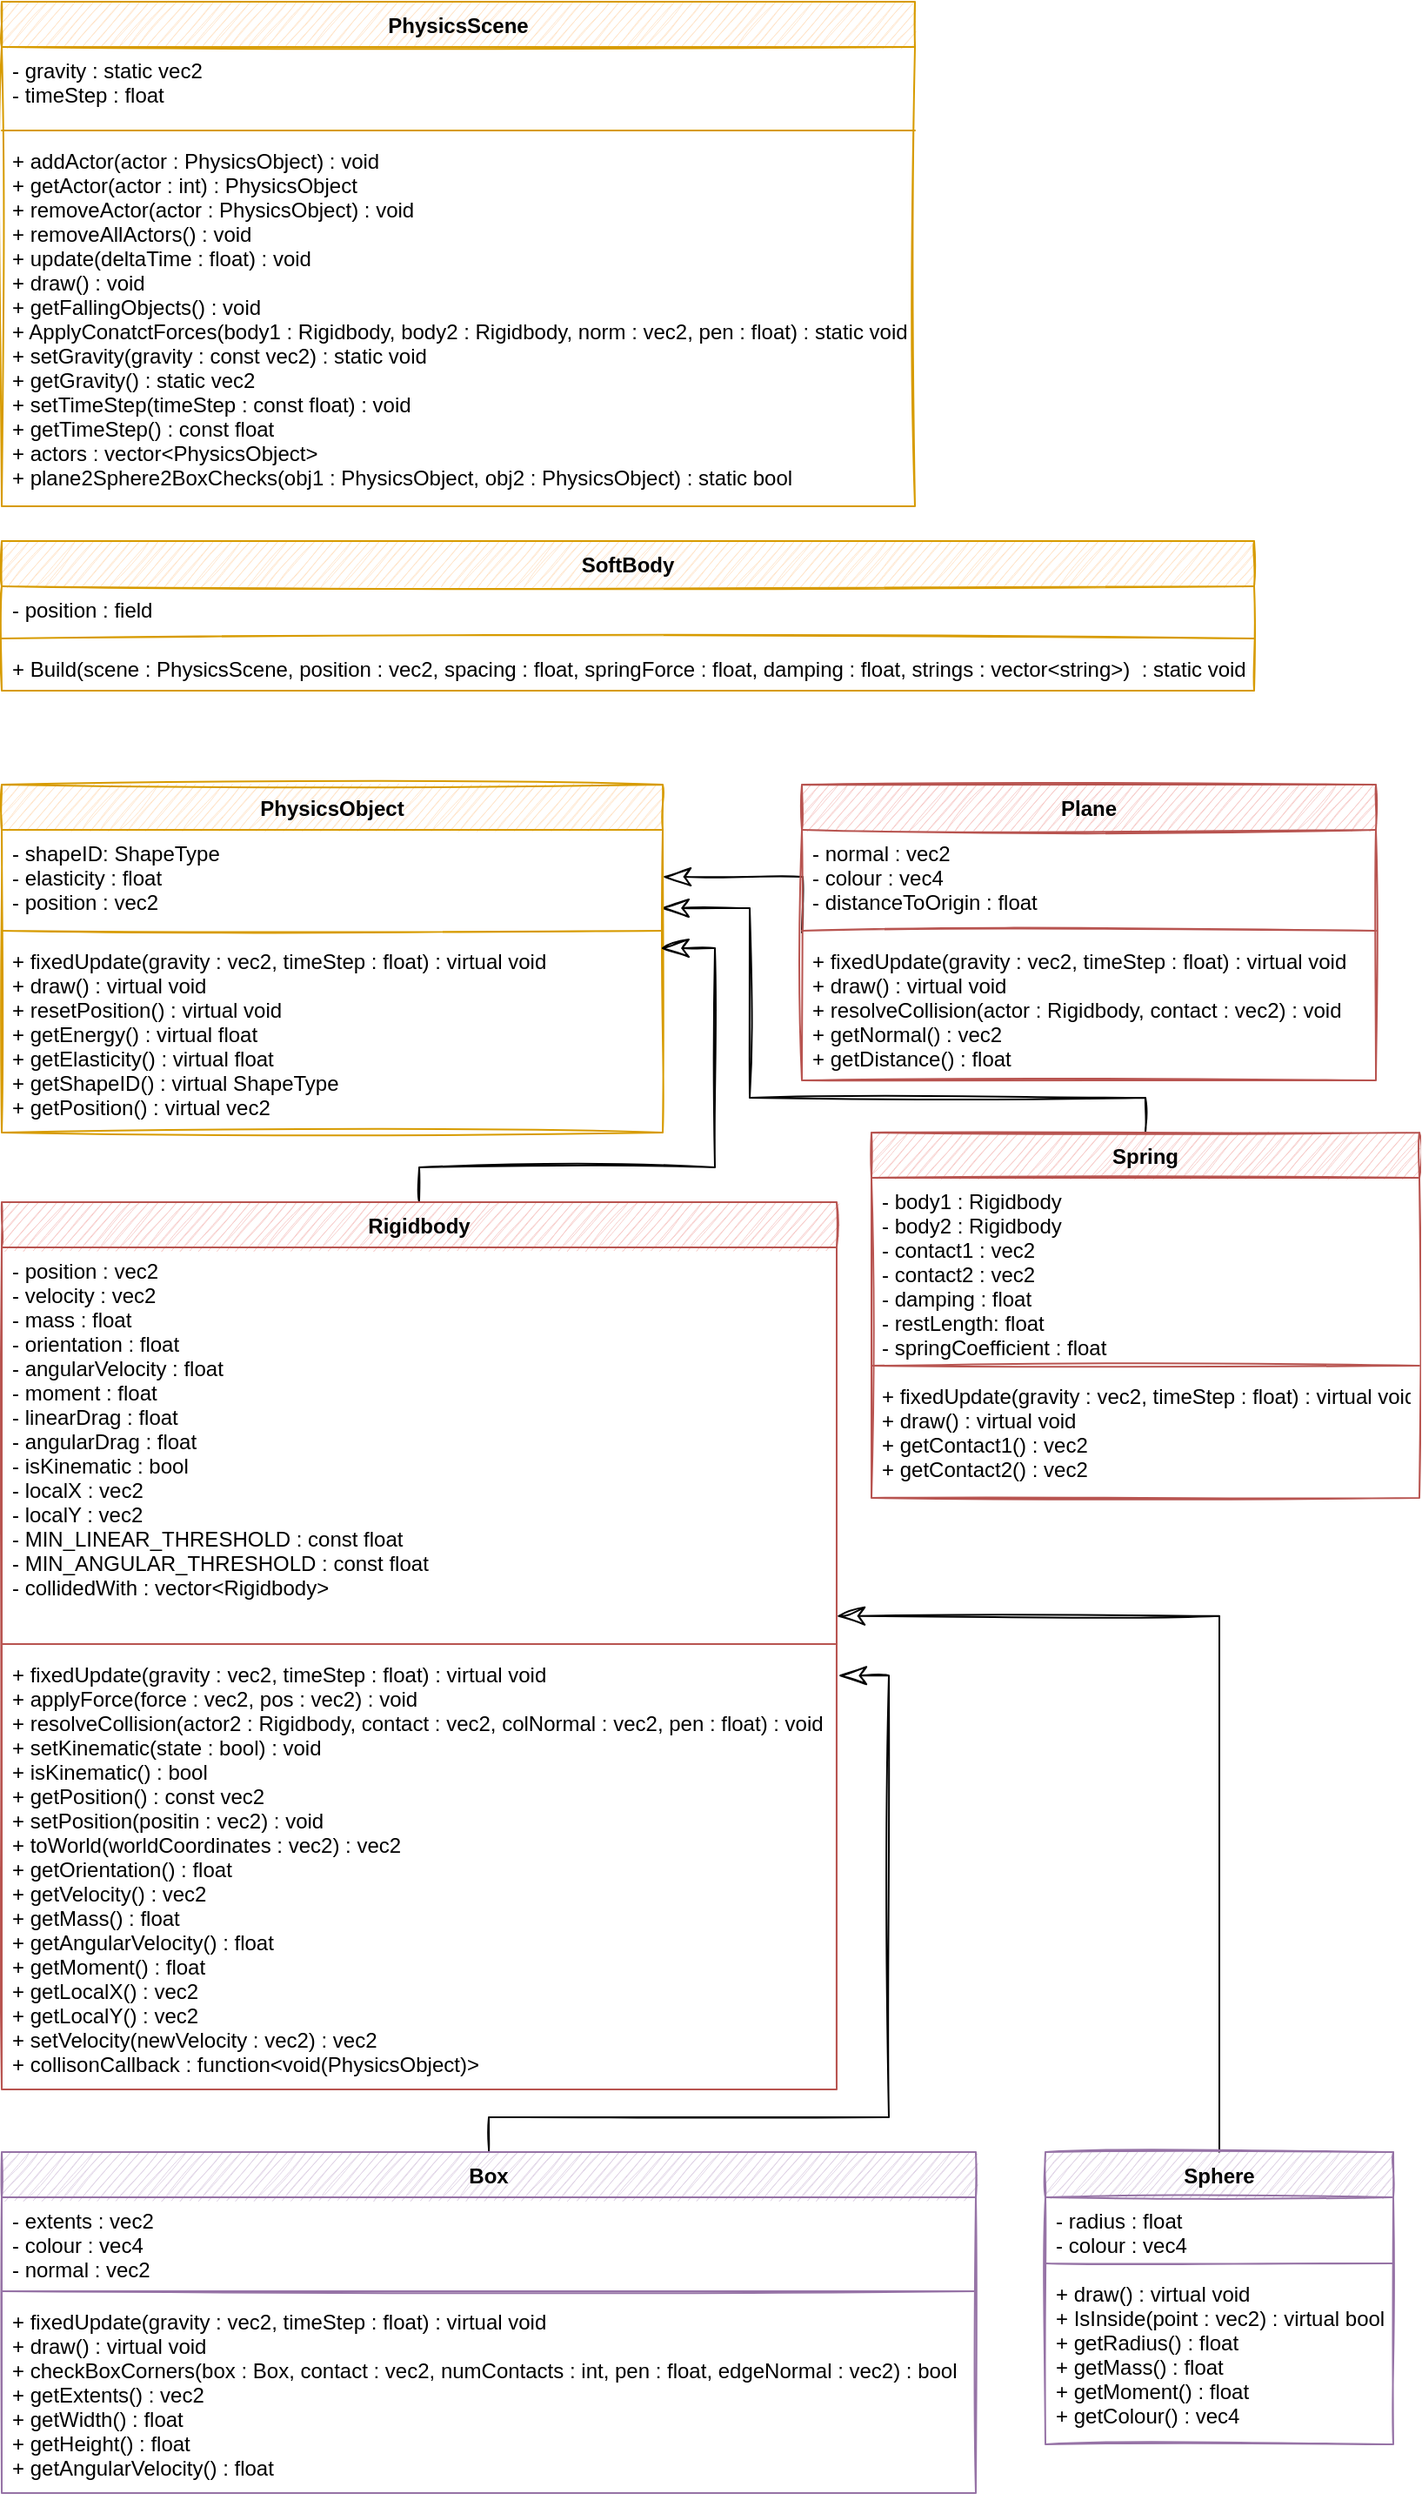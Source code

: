 <mxfile version="20.3.0" type="device"><diagram name="Page-1" id="H64OVbdJuzGlEiPOC9Fe"><mxGraphModel dx="1422" dy="1965" grid="1" gridSize="10" guides="1" tooltips="1" connect="1" arrows="1" fold="1" page="1" pageScale="1" pageWidth="850" pageHeight="1100" math="0" shadow="0"><root><mxCell id="0"/><mxCell id="1" parent="0"/><mxCell id="8-35Er8fklj9z1FLD99C-77" style="edgeStyle=orthogonalEdgeStyle;rounded=0;sketch=1;hachureGap=4;orthogonalLoop=1;jettySize=auto;html=1;entryX=1;entryY=0.946;entryDx=0;entryDy=0;entryPerimeter=0;fontFamily=Architects Daughter;fontSource=https%3A%2F%2Ffonts.googleapis.com%2Fcss%3Ffamily%3DArchitects%2BDaughter;fontSize=16;endArrow=classicThin;endFill=0;startSize=14;endSize=14;sourcePerimeterSpacing=8;targetPerimeterSpacing=8;exitX=0.5;exitY=0;exitDx=0;exitDy=0;" edge="1" parent="1" source="8-35Er8fklj9z1FLD99C-6" target="8-35Er8fklj9z1FLD99C-57"><mxGeometry relative="1" as="geometry"/></mxCell><mxCell id="8-35Er8fklj9z1FLD99C-6" value="Sphere" style="swimlane;fontStyle=1;align=center;verticalAlign=top;childLayout=stackLayout;horizontal=1;startSize=26;horizontalStack=0;resizeParent=1;resizeParentMax=0;resizeLast=0;collapsible=1;marginBottom=0;fillColor=#e1d5e7;strokeColor=#9673a6;sketch=1;" vertex="1" parent="1"><mxGeometry x="620" y="816" width="200" height="168" as="geometry"/></mxCell><mxCell id="8-35Er8fklj9z1FLD99C-7" value="- radius : float&#10;- colour : vec4" style="text;strokeColor=none;fillColor=none;align=left;verticalAlign=top;spacingLeft=4;spacingRight=4;overflow=hidden;rotatable=0;points=[[0,0.5],[1,0.5]];portConstraint=eastwest;sketch=1;" vertex="1" parent="8-35Er8fklj9z1FLD99C-6"><mxGeometry y="26" width="200" height="34" as="geometry"/></mxCell><mxCell id="8-35Er8fklj9z1FLD99C-8" value="" style="line;strokeWidth=1;fillColor=none;align=left;verticalAlign=middle;spacingTop=-1;spacingLeft=3;spacingRight=3;rotatable=0;labelPosition=right;points=[];portConstraint=eastwest;strokeColor=inherit;sketch=1;" vertex="1" parent="8-35Er8fklj9z1FLD99C-6"><mxGeometry y="60" width="200" height="8" as="geometry"/></mxCell><mxCell id="8-35Er8fklj9z1FLD99C-9" value="+ draw() : virtual void&#10;+ IsInside(point : vec2) : virtual bool&#10;+ getRadius() : float&#10;+ getMass() : float&#10;+ getMoment() : float&#10;+ getColour() : vec4" style="text;strokeColor=none;fillColor=none;align=left;verticalAlign=top;spacingLeft=4;spacingRight=4;overflow=hidden;rotatable=0;points=[[0,0.5],[1,0.5]];portConstraint=eastwest;sketch=1;" vertex="1" parent="8-35Er8fklj9z1FLD99C-6"><mxGeometry y="68" width="200" height="100" as="geometry"/></mxCell><mxCell id="8-35Er8fklj9z1FLD99C-78" style="edgeStyle=orthogonalEdgeStyle;rounded=0;sketch=1;hachureGap=4;orthogonalLoop=1;jettySize=auto;html=1;entryX=1.002;entryY=0.056;entryDx=0;entryDy=0;entryPerimeter=0;fontFamily=Architects Daughter;fontSource=https%3A%2F%2Ffonts.googleapis.com%2Fcss%3Ffamily%3DArchitects%2BDaughter;fontSize=16;endArrow=classicThin;endFill=0;startSize=14;endSize=14;sourcePerimeterSpacing=8;targetPerimeterSpacing=8;exitX=0.5;exitY=0;exitDx=0;exitDy=0;" edge="1" parent="1" source="8-35Er8fklj9z1FLD99C-22" target="8-35Er8fklj9z1FLD99C-59"><mxGeometry relative="1" as="geometry"/></mxCell><mxCell id="8-35Er8fklj9z1FLD99C-22" value="Box" style="swimlane;fontStyle=1;align=center;verticalAlign=top;childLayout=stackLayout;horizontal=1;startSize=26;horizontalStack=0;resizeParent=1;resizeParentMax=0;resizeLast=0;collapsible=1;marginBottom=0;fillColor=#e1d5e7;strokeColor=#9673a6;sketch=1;" vertex="1" parent="1"><mxGeometry x="20" y="816" width="560" height="196" as="geometry"/></mxCell><mxCell id="8-35Er8fklj9z1FLD99C-23" value="- extents : vec2&#10;- colour : vec4&#10;- normal : vec2" style="text;strokeColor=none;fillColor=none;align=left;verticalAlign=top;spacingLeft=4;spacingRight=4;overflow=hidden;rotatable=0;points=[[0,0.5],[1,0.5]];portConstraint=eastwest;sketch=1;" vertex="1" parent="8-35Er8fklj9z1FLD99C-22"><mxGeometry y="26" width="560" height="50" as="geometry"/></mxCell><mxCell id="8-35Er8fklj9z1FLD99C-24" value="" style="line;strokeWidth=1;fillColor=none;align=left;verticalAlign=middle;spacingTop=-1;spacingLeft=3;spacingRight=3;rotatable=0;labelPosition=right;points=[];portConstraint=eastwest;strokeColor=inherit;sketch=1;" vertex="1" parent="8-35Er8fklj9z1FLD99C-22"><mxGeometry y="76" width="560" height="8" as="geometry"/></mxCell><mxCell id="8-35Er8fklj9z1FLD99C-25" value="+ fixedUpdate(gravity : vec2, timeStep : float) : virtual void&#10;+ draw() : virtual void&#10;+ checkBoxCorners(box : Box, contact : vec2, numContacts : int, pen : float, edgeNormal : vec2) : bool&#10;+ getExtents() : vec2&#10;+ getWidth() : float&#10;+ getHeight() : float&#10;+ getAngularVelocity() : float&#10;" style="text;strokeColor=none;fillColor=none;align=left;verticalAlign=top;spacingLeft=4;spacingRight=4;overflow=hidden;rotatable=0;points=[[0,0.5],[1,0.5]];portConstraint=eastwest;sketch=1;" vertex="1" parent="8-35Er8fklj9z1FLD99C-22"><mxGeometry y="84" width="560" height="112" as="geometry"/></mxCell><mxCell id="8-35Er8fklj9z1FLD99C-75" style="edgeStyle=orthogonalEdgeStyle;rounded=0;sketch=1;hachureGap=4;orthogonalLoop=1;jettySize=auto;html=1;entryX=0.997;entryY=0.833;entryDx=0;entryDy=0;entryPerimeter=0;fontFamily=Architects Daughter;fontSource=https%3A%2F%2Ffonts.googleapis.com%2Fcss%3Ffamily%3DArchitects%2BDaughter;fontSize=16;endArrow=classicThin;endFill=0;startSize=14;endSize=14;sourcePerimeterSpacing=8;targetPerimeterSpacing=8;exitX=0.5;exitY=0;exitDx=0;exitDy=0;" edge="1" parent="1" source="8-35Er8fklj9z1FLD99C-26" target="8-35Er8fklj9z1FLD99C-44"><mxGeometry relative="1" as="geometry"><Array as="points"><mxPoint x="678" y="210"/><mxPoint x="450" y="210"/><mxPoint x="450" y="101"/></Array></mxGeometry></mxCell><mxCell id="8-35Er8fklj9z1FLD99C-26" value="Spring" style="swimlane;fontStyle=1;align=center;verticalAlign=top;childLayout=stackLayout;horizontal=1;startSize=26;horizontalStack=0;resizeParent=1;resizeParentMax=0;resizeLast=0;collapsible=1;marginBottom=0;fillColor=#f8cecc;strokeColor=#b85450;sketch=1;" vertex="1" parent="1"><mxGeometry x="520" y="230" width="315" height="210" as="geometry"/></mxCell><mxCell id="8-35Er8fklj9z1FLD99C-27" value="- body1 : Rigidbody&#10;- body2 : Rigidbody&#10;- contact1 : vec2&#10;- contact2 : vec2&#10;- damping : float&#10;- restLength: float&#10;- springCoefficient : float" style="text;strokeColor=none;fillColor=none;align=left;verticalAlign=top;spacingLeft=4;spacingRight=4;overflow=hidden;rotatable=0;points=[[0,0.5],[1,0.5]];portConstraint=eastwest;sketch=1;" vertex="1" parent="8-35Er8fklj9z1FLD99C-26"><mxGeometry y="26" width="315" height="104" as="geometry"/></mxCell><mxCell id="8-35Er8fklj9z1FLD99C-28" value="" style="line;strokeWidth=1;fillColor=none;align=left;verticalAlign=middle;spacingTop=-1;spacingLeft=3;spacingRight=3;rotatable=0;labelPosition=right;points=[];portConstraint=eastwest;strokeColor=inherit;sketch=1;" vertex="1" parent="8-35Er8fklj9z1FLD99C-26"><mxGeometry y="130" width="315" height="8" as="geometry"/></mxCell><mxCell id="8-35Er8fklj9z1FLD99C-29" value="+ fixedUpdate(gravity : vec2, timeStep : float) : virtual void&#10;+ draw() : virtual void&#10;+ getContact1() : vec2&#10;+ getContact2() : vec2" style="text;strokeColor=none;fillColor=none;align=left;verticalAlign=top;spacingLeft=4;spacingRight=4;overflow=hidden;rotatable=0;points=[[0,0.5],[1,0.5]];portConstraint=eastwest;sketch=1;" vertex="1" parent="8-35Er8fklj9z1FLD99C-26"><mxGeometry y="138" width="315" height="72" as="geometry"/></mxCell><mxCell id="8-35Er8fklj9z1FLD99C-74" style="edgeStyle=orthogonalEdgeStyle;rounded=0;sketch=1;hachureGap=4;orthogonalLoop=1;jettySize=auto;html=1;entryX=1;entryY=0.5;entryDx=0;entryDy=0;fontFamily=Architects Daughter;fontSource=https%3A%2F%2Ffonts.googleapis.com%2Fcss%3Ffamily%3DArchitects%2BDaughter;fontSize=16;endArrow=classicThin;endFill=0;startSize=14;endSize=14;sourcePerimeterSpacing=8;targetPerimeterSpacing=8;" edge="1" parent="1" target="8-35Er8fklj9z1FLD99C-44"><mxGeometry relative="1" as="geometry"><mxPoint x="480" y="115" as="sourcePoint"/></mxGeometry></mxCell><mxCell id="8-35Er8fklj9z1FLD99C-39" value="Plane&#10;" style="swimlane;fontStyle=1;align=center;verticalAlign=top;childLayout=stackLayout;horizontal=1;startSize=26;horizontalStack=0;resizeParent=1;resizeParentMax=0;resizeLast=0;collapsible=1;marginBottom=0;fillColor=#f8cecc;strokeColor=#b85450;sketch=1;" vertex="1" parent="1"><mxGeometry x="480" y="30" width="330" height="170" as="geometry"/></mxCell><mxCell id="8-35Er8fklj9z1FLD99C-40" value="- normal : vec2&#10;- colour : vec4&#10;- distanceToOrigin : float" style="text;strokeColor=none;fillColor=none;align=left;verticalAlign=top;spacingLeft=4;spacingRight=4;overflow=hidden;rotatable=0;points=[[0,0.5],[1,0.5]];portConstraint=eastwest;sketch=1;" vertex="1" parent="8-35Er8fklj9z1FLD99C-39"><mxGeometry y="26" width="330" height="54" as="geometry"/></mxCell><mxCell id="8-35Er8fklj9z1FLD99C-41" value="" style="line;strokeWidth=1;fillColor=none;align=left;verticalAlign=middle;spacingTop=-1;spacingLeft=3;spacingRight=3;rotatable=0;labelPosition=right;points=[];portConstraint=eastwest;strokeColor=inherit;sketch=1;" vertex="1" parent="8-35Er8fklj9z1FLD99C-39"><mxGeometry y="80" width="330" height="8" as="geometry"/></mxCell><mxCell id="8-35Er8fklj9z1FLD99C-42" value="+ fixedUpdate(gravity : vec2, timeStep : float) : virtual void&#10;+ draw() : virtual void&#10;+ resolveCollision(actor : Rigidbody, contact : vec2) : void&#10;+ getNormal() : vec2&#10;+ getDistance() : float" style="text;strokeColor=none;fillColor=none;align=left;verticalAlign=top;spacingLeft=4;spacingRight=4;overflow=hidden;rotatable=0;points=[[0,0.5],[1,0.5]];portConstraint=eastwest;sketch=1;" vertex="1" parent="8-35Er8fklj9z1FLD99C-39"><mxGeometry y="88" width="330" height="82" as="geometry"/></mxCell><mxCell id="8-35Er8fklj9z1FLD99C-43" value="PhysicsObject" style="swimlane;fontStyle=1;align=center;verticalAlign=top;childLayout=stackLayout;horizontal=1;startSize=26;horizontalStack=0;resizeParent=1;resizeParentMax=0;resizeLast=0;collapsible=1;marginBottom=0;fillColor=#ffe6cc;strokeColor=#d79b00;sketch=1;" vertex="1" parent="1"><mxGeometry x="20" y="30" width="380" height="200" as="geometry"/></mxCell><mxCell id="8-35Er8fklj9z1FLD99C-44" value="- shapeID: ShapeType&#10;- elasticity : float&#10;- position : vec2" style="text;strokeColor=none;fillColor=none;align=left;verticalAlign=top;spacingLeft=4;spacingRight=4;overflow=hidden;rotatable=0;points=[[0,0.5],[1,0.5]];portConstraint=eastwest;sketch=1;" vertex="1" parent="8-35Er8fklj9z1FLD99C-43"><mxGeometry y="26" width="380" height="54" as="geometry"/></mxCell><mxCell id="8-35Er8fklj9z1FLD99C-45" value="" style="line;strokeWidth=1;fillColor=none;align=left;verticalAlign=middle;spacingTop=-1;spacingLeft=3;spacingRight=3;rotatable=0;labelPosition=right;points=[];portConstraint=eastwest;strokeColor=inherit;sketch=1;" vertex="1" parent="8-35Er8fklj9z1FLD99C-43"><mxGeometry y="80" width="380" height="8" as="geometry"/></mxCell><mxCell id="8-35Er8fklj9z1FLD99C-46" value="+ fixedUpdate(gravity : vec2, timeStep : float) : virtual void&#10;+ draw() : virtual void&#10;+ resetPosition() : virtual void&#10;+ getEnergy() : virtual float&#10;+ getElasticity() : virtual float&#10;+ getShapeID() : virtual ShapeType&#10;+ getPosition() : virtual vec2" style="text;strokeColor=none;fillColor=none;align=left;verticalAlign=top;spacingLeft=4;spacingRight=4;overflow=hidden;rotatable=0;points=[[0,0.5],[1,0.5]];portConstraint=eastwest;sketch=1;" vertex="1" parent="8-35Er8fklj9z1FLD99C-43"><mxGeometry y="88" width="380" height="112" as="geometry"/></mxCell><mxCell id="8-35Er8fklj9z1FLD99C-48" value="SoftBody" style="swimlane;fontStyle=1;align=center;verticalAlign=top;childLayout=stackLayout;horizontal=1;startSize=26;horizontalStack=0;resizeParent=1;resizeParentMax=0;resizeLast=0;collapsible=1;marginBottom=0;fillColor=#ffe6cc;strokeColor=#d79b00;sketch=1;" vertex="1" parent="1"><mxGeometry x="20" y="-110" width="720" height="86" as="geometry"/></mxCell><mxCell id="8-35Er8fklj9z1FLD99C-49" value="- position : field" style="text;strokeColor=none;fillColor=none;align=left;verticalAlign=top;spacingLeft=4;spacingRight=4;overflow=hidden;rotatable=0;points=[[0,0.5],[1,0.5]];portConstraint=eastwest;sketch=1;" vertex="1" parent="8-35Er8fklj9z1FLD99C-48"><mxGeometry y="26" width="720" height="26" as="geometry"/></mxCell><mxCell id="8-35Er8fklj9z1FLD99C-50" value="" style="line;strokeWidth=1;fillColor=none;align=left;verticalAlign=middle;spacingTop=-1;spacingLeft=3;spacingRight=3;rotatable=0;labelPosition=right;points=[];portConstraint=eastwest;strokeColor=inherit;sketch=1;" vertex="1" parent="8-35Er8fklj9z1FLD99C-48"><mxGeometry y="52" width="720" height="8" as="geometry"/></mxCell><mxCell id="8-35Er8fklj9z1FLD99C-51" value="+ Build(scene : PhysicsScene, position : vec2, spacing : float, springForce : float, damping : float, strings : vector&lt;string&gt;)  : static void&#10;" style="text;strokeColor=none;fillColor=none;align=left;verticalAlign=top;spacingLeft=4;spacingRight=4;overflow=hidden;rotatable=0;points=[[0,0.5],[1,0.5]];portConstraint=eastwest;sketch=1;" vertex="1" parent="8-35Er8fklj9z1FLD99C-48"><mxGeometry y="60" width="720" height="26" as="geometry"/></mxCell><mxCell id="8-35Er8fklj9z1FLD99C-52" value="PhysicsScene" style="swimlane;fontStyle=1;align=center;verticalAlign=top;childLayout=stackLayout;horizontal=1;startSize=26;horizontalStack=0;resizeParent=1;resizeParentMax=0;resizeLast=0;collapsible=1;marginBottom=0;fillColor=#ffe6cc;strokeColor=#d79b00;sketch=1;" vertex="1" parent="1"><mxGeometry x="20" y="-420" width="525" height="290" as="geometry"/></mxCell><mxCell id="8-35Er8fklj9z1FLD99C-53" value="- gravity : static vec2&#10;- timeStep : float" style="text;strokeColor=none;fillColor=none;align=left;verticalAlign=top;spacingLeft=4;spacingRight=4;overflow=hidden;rotatable=0;points=[[0,0.5],[1,0.5]];portConstraint=eastwest;sketch=1;" vertex="1" parent="8-35Er8fklj9z1FLD99C-52"><mxGeometry y="26" width="525" height="44" as="geometry"/></mxCell><mxCell id="8-35Er8fklj9z1FLD99C-54" value="" style="line;strokeWidth=1;fillColor=none;align=left;verticalAlign=middle;spacingTop=-1;spacingLeft=3;spacingRight=3;rotatable=0;labelPosition=right;points=[];portConstraint=eastwest;strokeColor=inherit;sketch=1;" vertex="1" parent="8-35Er8fklj9z1FLD99C-52"><mxGeometry y="70" width="525" height="8" as="geometry"/></mxCell><mxCell id="8-35Er8fklj9z1FLD99C-55" value="+ addActor(actor : PhysicsObject) : void&#10;+ getActor(actor : int) : PhysicsObject&#10;+ removeActor(actor : PhysicsObject) : void&#10;+ removeAllActors() : void&#10;+ update(deltaTime : float) : void&#10;+ draw() : void&#10;+ getFallingObjects() : void&#10;+ ApplyConatctForces(body1 : Rigidbody, body2 : Rigidbody, norm : vec2, pen : float) : static void&#10;+ setGravity(gravity : const vec2) : static void&#10;+ getGravity() : static vec2&#10;+ setTimeStep(timeStep : const float) : void&#10;+ getTimeStep() : const float&#10;+ actors : vector&lt;PhysicsObject&gt;&#10;+ plane2Sphere2BoxChecks(obj1 : PhysicsObject, obj2 : PhysicsObject) : static bool" style="text;strokeColor=none;fillColor=none;align=left;verticalAlign=top;spacingLeft=4;spacingRight=4;overflow=hidden;rotatable=0;points=[[0,0.5],[1,0.5]];portConstraint=eastwest;sketch=1;" vertex="1" parent="8-35Er8fklj9z1FLD99C-52"><mxGeometry y="78" width="525" height="212" as="geometry"/></mxCell><mxCell id="8-35Er8fklj9z1FLD99C-76" style="edgeStyle=orthogonalEdgeStyle;rounded=0;sketch=1;hachureGap=4;orthogonalLoop=1;jettySize=auto;html=1;entryX=0.997;entryY=0.054;entryDx=0;entryDy=0;entryPerimeter=0;fontFamily=Architects Daughter;fontSource=https%3A%2F%2Ffonts.googleapis.com%2Fcss%3Ffamily%3DArchitects%2BDaughter;fontSize=16;endArrow=classicThin;endFill=0;startSize=14;endSize=14;sourcePerimeterSpacing=8;targetPerimeterSpacing=8;exitX=0.5;exitY=0;exitDx=0;exitDy=0;" edge="1" parent="1" source="8-35Er8fklj9z1FLD99C-56" target="8-35Er8fklj9z1FLD99C-46"><mxGeometry relative="1" as="geometry"/></mxCell><mxCell id="8-35Er8fklj9z1FLD99C-56" value="Rigidbody" style="swimlane;fontStyle=1;align=center;verticalAlign=top;childLayout=stackLayout;horizontal=1;startSize=26;horizontalStack=0;resizeParent=1;resizeParentMax=0;resizeLast=0;collapsible=1;marginBottom=0;fillColor=#f8cecc;strokeColor=#b85450;sketch=1;" vertex="1" parent="1"><mxGeometry x="20" y="270" width="480" height="510" as="geometry"/></mxCell><mxCell id="8-35Er8fklj9z1FLD99C-57" value="- position : vec2&#10;- velocity : vec2&#10;- mass : float&#10;- orientation : float&#10;- angularVelocity : float&#10;- moment : float&#10;- linearDrag : float&#10;- angularDrag : float&#10;- isKinematic : bool&#10;- localX : vec2&#10;- localY : vec2&#10;- MIN_LINEAR_THRESHOLD : const float&#10;- MIN_ANGULAR_THRESHOLD : const float&#10;- collidedWith : vector&lt;Rigidbody&gt;" style="text;strokeColor=none;fillColor=none;align=left;verticalAlign=top;spacingLeft=4;spacingRight=4;overflow=hidden;rotatable=0;points=[[0,0.5],[1,0.5]];portConstraint=eastwest;sketch=1;" vertex="1" parent="8-35Er8fklj9z1FLD99C-56"><mxGeometry y="26" width="480" height="224" as="geometry"/></mxCell><mxCell id="8-35Er8fklj9z1FLD99C-58" value="" style="line;strokeWidth=1;fillColor=none;align=left;verticalAlign=middle;spacingTop=-1;spacingLeft=3;spacingRight=3;rotatable=0;labelPosition=right;points=[];portConstraint=eastwest;strokeColor=inherit;sketch=1;" vertex="1" parent="8-35Er8fklj9z1FLD99C-56"><mxGeometry y="250" width="480" height="8" as="geometry"/></mxCell><mxCell id="8-35Er8fklj9z1FLD99C-59" value="+ fixedUpdate(gravity : vec2, timeStep : float) : virtual void&#10;+ applyForce(force : vec2, pos : vec2) : void&#10;+ resolveCollision(actor2 : Rigidbody, contact : vec2, colNormal : vec2, pen : float) : void&#10;+ setKinematic(state : bool) : void&#10;+ isKinematic() : bool&#10;+ getPosition() : const vec2&#10;+ setPosition(positin : vec2) : void&#10;+ toWorld(worldCoordinates : vec2) : vec2&#10;+ getOrientation() : float&#10;+ getVelocity() : vec2&#10;+ getMass() : float&#10;+ getAngularVelocity() : float&#10;+ getMoment() : float&#10;+ getLocalX() : vec2&#10;+ getLocalY() : vec2&#10;+ setVelocity(newVelocity : vec2) : vec2&#10;+ collisonCallback : function&lt;void(PhysicsObject)&gt;" style="text;strokeColor=none;fillColor=none;align=left;verticalAlign=top;spacingLeft=4;spacingRight=4;overflow=hidden;rotatable=0;points=[[0,0.5],[1,0.5]];portConstraint=eastwest;sketch=1;" vertex="1" parent="8-35Er8fklj9z1FLD99C-56"><mxGeometry y="258" width="480" height="252" as="geometry"/></mxCell></root></mxGraphModel></diagram></mxfile>
